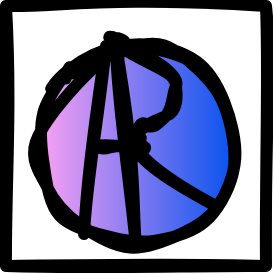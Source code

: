<mxfile>
    <diagram id="8BtS_sk9en00jfVSXG4w" name="Page-1">
        <mxGraphModel dx="1131" dy="477" grid="1" gridSize="10" guides="1" tooltips="1" connect="1" arrows="1" fold="1" page="1" pageScale="1" pageWidth="850" pageHeight="1100" math="0" shadow="0">
            <root>
                <mxCell id="0"/>
                <mxCell id="1" parent="0"/>
                <mxCell id="7" value="" style="whiteSpace=wrap;html=1;aspect=fixed;sketch=1;hachureGap=4;jiggle=2;curveFitting=1;strokeColor=#000000;strokeWidth=6;fontFamily=Architects Daughter;fontSource=https%3A%2F%2Ffonts.googleapis.com%2Fcss%3Ffamily%3DArchitects%2BDaughter;fontSize=20;gradientColor=none;gradientDirection=west;fillColor=#FFFFFF;fillStyle=zigzag;" vertex="1" parent="1">
                    <mxGeometry x="345" y="170" width="130" height="130" as="geometry"/>
                </mxCell>
                <mxCell id="2" value="" style="ellipse;whiteSpace=wrap;html=1;sketch=1;hachureGap=4;jiggle=2;curveFitting=1;fontFamily=Architects Daughter;fontSource=https%3A%2F%2Ffonts.googleapis.com%2Fcss%3Ffamily%3DArchitects%2BDaughter;fontSize=20;fillColor=#0050ef;fontColor=#ffffff;strokeColor=#000000;gradientColor=#ffa3f3;gradientDirection=west;strokeWidth=6;movable=0;resizable=0;rotatable=0;deletable=0;editable=0;connectable=0;" vertex="1" parent="1">
                    <mxGeometry x="360" y="190" width="100" height="100" as="geometry"/>
                </mxCell>
                <mxCell id="3" value="" style="endArrow=none;html=1;sketch=1;hachureGap=4;jiggle=2;curveFitting=1;fontFamily=Architects Daughter;fontSource=https%3A%2F%2Ffonts.googleapis.com%2Fcss%3Ffamily%3DArchitects%2BDaughter;fontSize=16;exitX=0.24;exitY=0.94;exitDx=0;exitDy=0;exitPerimeter=0;entryX=0.35;entryY=0;entryDx=0;entryDy=0;entryPerimeter=0;rounded=0;strokeColor=#000000;strokeWidth=6;movable=0;resizable=0;rotatable=0;deletable=0;editable=0;connectable=0;" edge="1" parent="1" source="2" target="2">
                    <mxGeometry width="50" height="50" relative="1" as="geometry">
                        <mxPoint x="400" y="270" as="sourcePoint"/>
                        <mxPoint x="450" y="220" as="targetPoint"/>
                    </mxGeometry>
                </mxCell>
                <mxCell id="4" value="" style="endArrow=none;html=1;rounded=0;sketch=1;hachureGap=4;jiggle=2;curveFitting=1;strokeColor=#000000;fontFamily=Architects Daughter;fontSource=https%3A%2F%2Ffonts.googleapis.com%2Fcss%3Ffamily%3DArchitects%2BDaughter;fontSize=16;exitX=0.5;exitY=1;exitDx=0;exitDy=0;entryX=0.4;entryY=0;entryDx=0;entryDy=0;entryPerimeter=0;strokeWidth=6;movable=0;resizable=0;rotatable=0;deletable=0;editable=0;connectable=0;" edge="1" parent="1" source="2" target="2">
                    <mxGeometry width="50" height="50" relative="1" as="geometry">
                        <mxPoint x="400" y="270" as="sourcePoint"/>
                        <mxPoint x="400" y="200" as="targetPoint"/>
                    </mxGeometry>
                </mxCell>
                <mxCell id="5" value="" style="curved=1;endArrow=oval;html=1;rounded=0;sketch=1;hachureGap=4;jiggle=2;curveFitting=1;strokeColor=#000000;fontFamily=Architects Daughter;fontSource=https%3A%2F%2Ffonts.googleapis.com%2Fcss%3Ffamily%3DArchitects%2BDaughter;fontSize=16;strokeWidth=6;endFill=1;movable=0;resizable=0;rotatable=0;deletable=0;editable=0;connectable=0;" edge="1" parent="1">
                    <mxGeometry width="50" height="50" relative="1" as="geometry">
                        <mxPoint x="450" y="270" as="sourcePoint"/>
                        <mxPoint x="400" y="190" as="targetPoint"/>
                        <Array as="points">
                            <mxPoint x="450" y="270"/>
                            <mxPoint x="410" y="250"/>
                            <mxPoint x="410" y="230"/>
                            <mxPoint x="420" y="230"/>
                            <mxPoint x="430" y="220"/>
                            <mxPoint x="430" y="200"/>
                        </Array>
                    </mxGeometry>
                </mxCell>
                <mxCell id="6" value="" style="edgeStyle=none;orthogonalLoop=1;jettySize=auto;html=1;rounded=0;sketch=1;hachureGap=4;jiggle=2;curveFitting=1;strokeColor=#000000;strokeWidth=6;fontFamily=Architects Daughter;fontSource=https%3A%2F%2Ffonts.googleapis.com%2Fcss%3Ffamily%3DArchitects%2BDaughter;fontSize=16;endArrow=oval;endFill=1;movable=0;resizable=0;rotatable=0;deletable=0;editable=0;connectable=0;" edge="1" parent="1">
                    <mxGeometry width="80" relative="1" as="geometry">
                        <mxPoint x="390" y="240" as="sourcePoint"/>
                        <mxPoint x="410" y="240" as="targetPoint"/>
                        <Array as="points"/>
                    </mxGeometry>
                </mxCell>
            </root>
        </mxGraphModel>
    </diagram>
</mxfile>